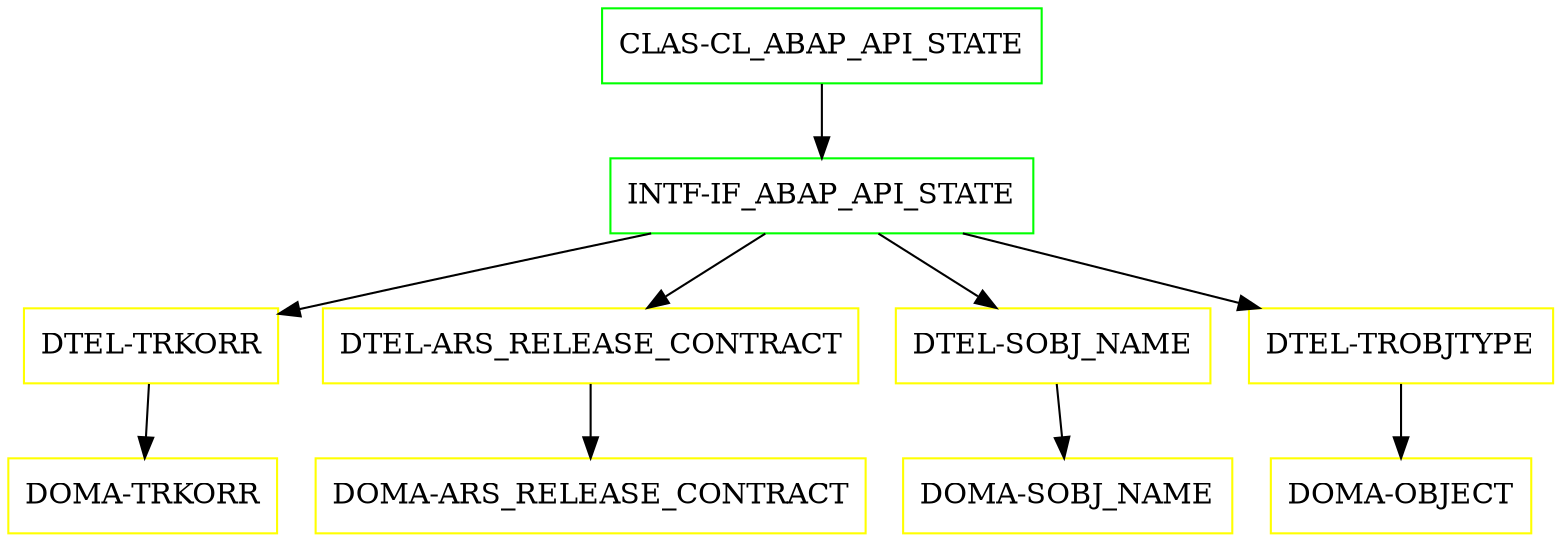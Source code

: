 digraph G {
  "CLAS-CL_ABAP_API_STATE" [shape=box,color=green];
  "INTF-IF_ABAP_API_STATE" [shape=box,color=green,URL="./INTF_IF_ABAP_API_STATE.html"];
  "DTEL-TRKORR" [shape=box,color=yellow,URL="./DTEL_TRKORR.html"];
  "DOMA-TRKORR" [shape=box,color=yellow,URL="./DOMA_TRKORR.html"];
  "DTEL-ARS_RELEASE_CONTRACT" [shape=box,color=yellow,URL="./DTEL_ARS_RELEASE_CONTRACT.html"];
  "DOMA-ARS_RELEASE_CONTRACT" [shape=box,color=yellow,URL="./DOMA_ARS_RELEASE_CONTRACT.html"];
  "DTEL-SOBJ_NAME" [shape=box,color=yellow,URL="./DTEL_SOBJ_NAME.html"];
  "DOMA-SOBJ_NAME" [shape=box,color=yellow,URL="./DOMA_SOBJ_NAME.html"];
  "DTEL-TROBJTYPE" [shape=box,color=yellow,URL="./DTEL_TROBJTYPE.html"];
  "DOMA-OBJECT" [shape=box,color=yellow,URL="./DOMA_OBJECT.html"];
  "CLAS-CL_ABAP_API_STATE" -> "INTF-IF_ABAP_API_STATE";
  "INTF-IF_ABAP_API_STATE" -> "DTEL-TROBJTYPE";
  "INTF-IF_ABAP_API_STATE" -> "DTEL-SOBJ_NAME";
  "INTF-IF_ABAP_API_STATE" -> "DTEL-ARS_RELEASE_CONTRACT";
  "INTF-IF_ABAP_API_STATE" -> "DTEL-TRKORR";
  "DTEL-TRKORR" -> "DOMA-TRKORR";
  "DTEL-ARS_RELEASE_CONTRACT" -> "DOMA-ARS_RELEASE_CONTRACT";
  "DTEL-SOBJ_NAME" -> "DOMA-SOBJ_NAME";
  "DTEL-TROBJTYPE" -> "DOMA-OBJECT";
}
